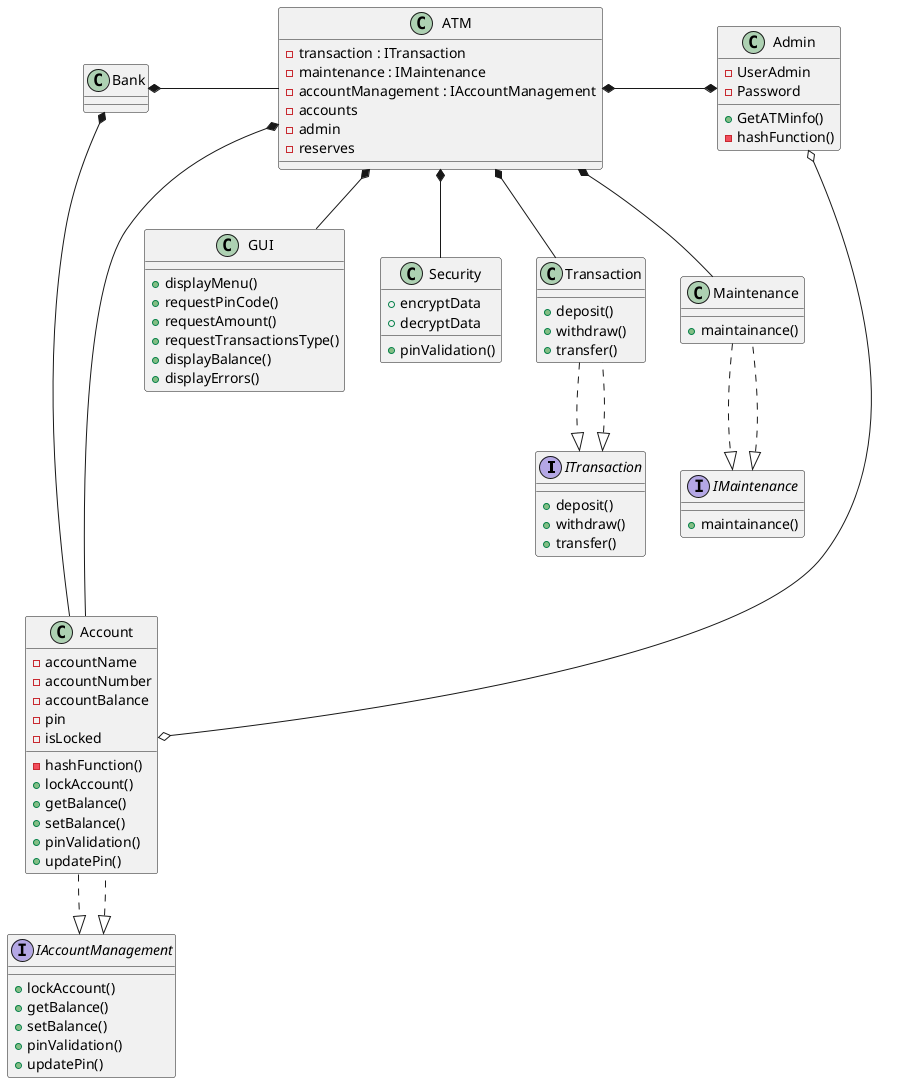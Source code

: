 @startuml

interface ITransaction{
    +deposit()
    +withdraw()
    +transfer()
}

interface IMaintenance{
    +maintainance()
}

interface IAccountManagement{
    +lockAccount()
    +getBalance()
    +setBalance()
    +pinValidation()
    +updatePin()
}

class ATM{
    -transaction : ITransaction
    -maintenance : IMaintenance
    -accountManagement : IAccountManagement
    -accounts
    -admin
    -reserves
}

class Transaction implements ITransaction{
    +deposit()
    +withdraw()
    +transfer()
}

class Maintenance implements IMaintenance{
    +maintainance()
}

class Account implements IAccountManagement{
    -accountName 
    -accountNumber
    -accountBalance
    -pin
    -isLocked
    -hashFunction()
    +lockAccount()
    +getBalance()
    +setBalance()
    +pinValidation()
    +updatePin()
}

class Admin{
    -UserAdmin
    -Password
    +GetATMinfo()
    -hashFunction()
}

class GUI{
    +displayMenu()
    +requestPinCode()
    +requestAmount()
    +requestTransactionsType()
    +displayBalance()
    +displayErrors()
}

class Security{
    +encryptData
    +decryptData
    +pinValidation()
}

ATM *-* Admin
ATM *-- GUI
ATM *-- Security
ATM *-- Transaction
ATM *-- Maintenance
ATM *-- Account
Bank *- ATM
Bank *-- Account
Admin o----o Account

Transaction ..|> ITransaction
Maintenance ..|> IMaintenance
Account ..|> IAccountManagement

@enduml
